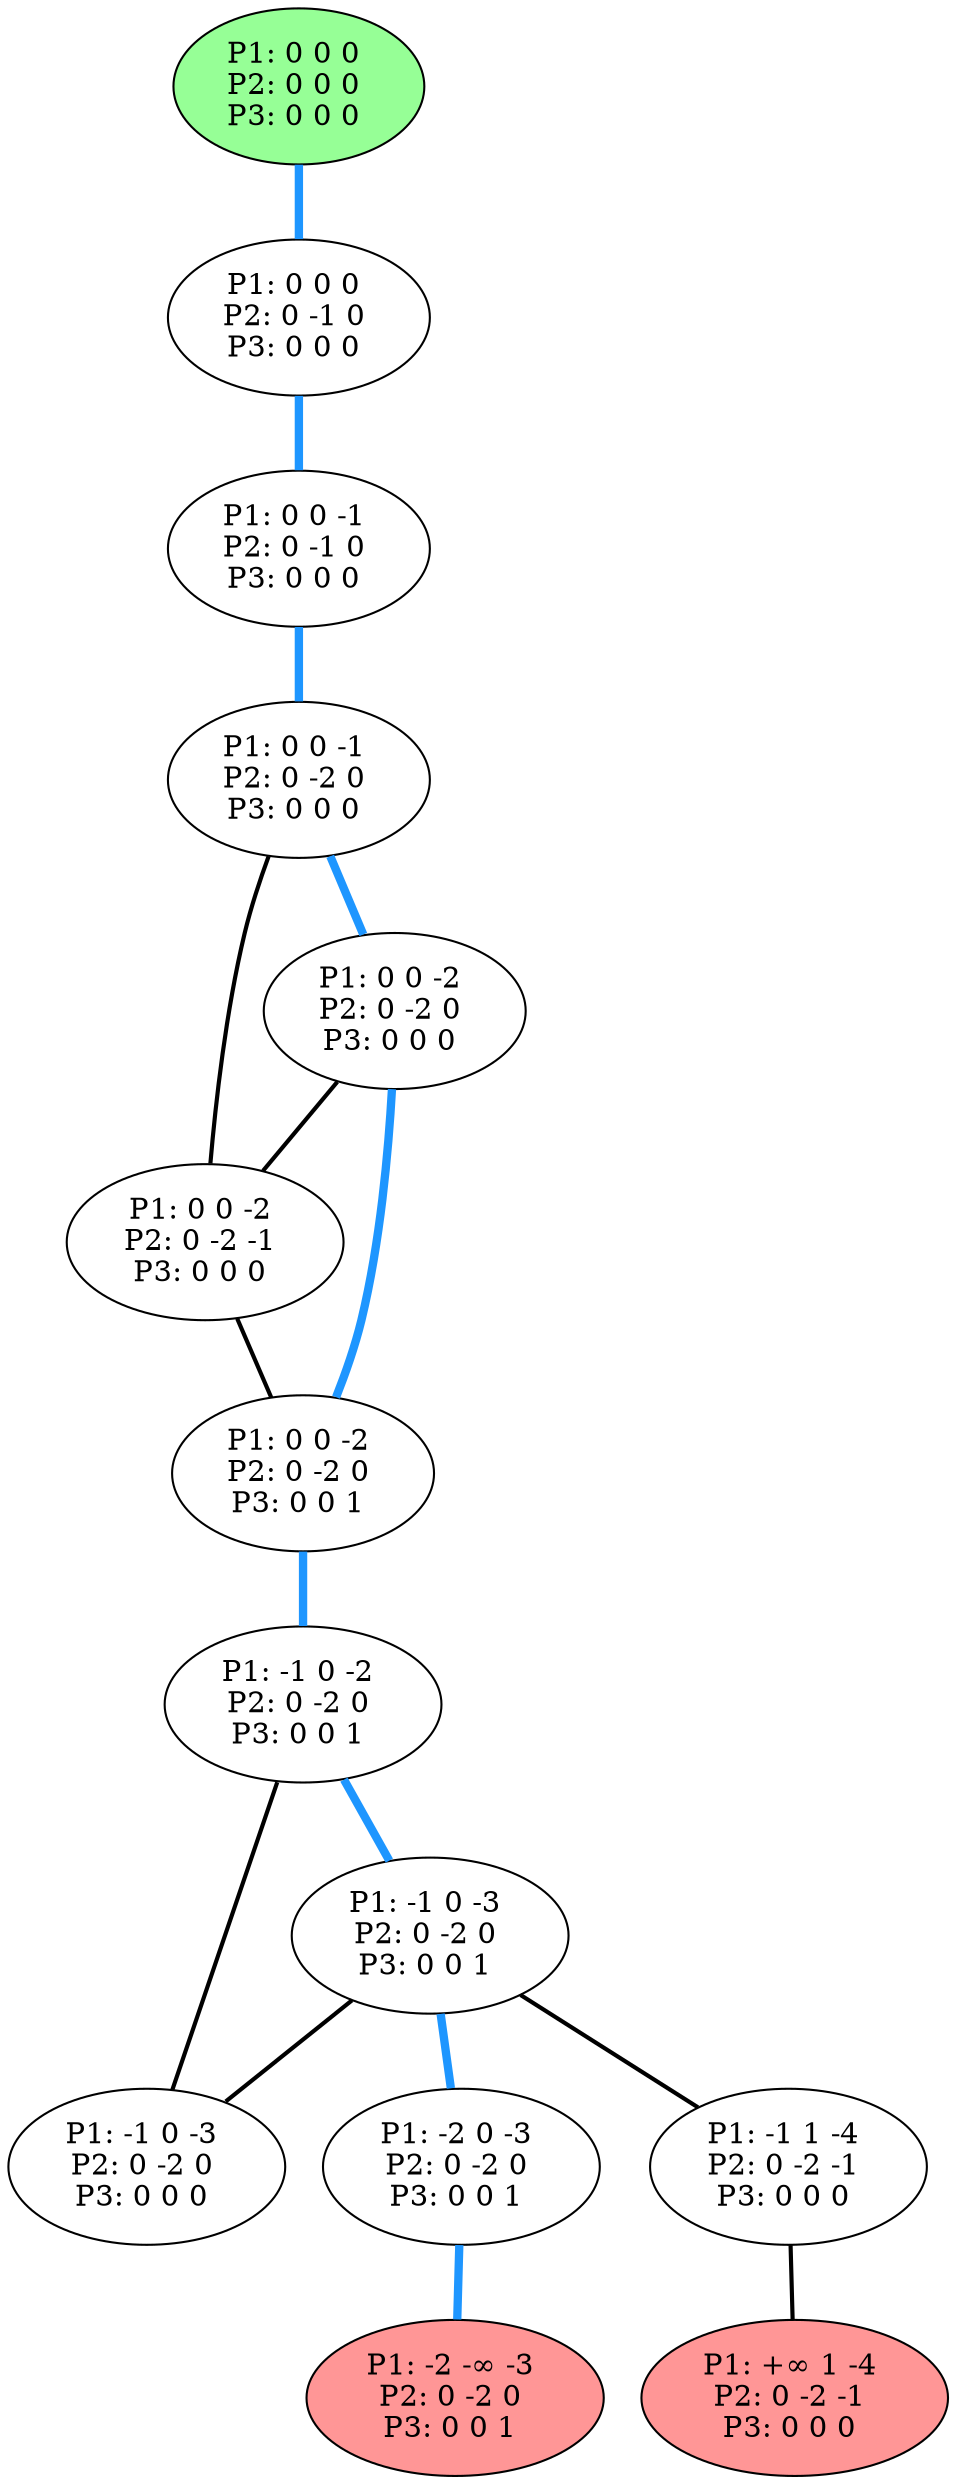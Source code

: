 graph G {
color = "black"
0 [label = "P1: 0 0 0 
P2: 0 0 0 
P3: 0 0 0 
",  style="filled", fillcolor = "#96FF96"];
1 [label = "P1: 0 0 0 
P2: 0 -1 0 
P3: 0 0 0 
"];
2 [label = "P1: 0 0 -1 
P2: 0 -1 0 
P3: 0 0 0 
"];
3 [label = "P1: 0 0 -1 
P2: 0 -2 0 
P3: 0 0 0 
"];
4 [label = "P1: 0 0 -2 
P2: 0 -2 0 
P3: 0 0 0 
"];
5 [label = "P1: 0 0 -2 
P2: 0 -2 -1 
P3: 0 0 0 
"];
6 [label = "P1: 0 0 -2 
P2: 0 -2 0 
P3: 0 0 1 
"];
7 [label = "P1: -1 0 -2 
P2: 0 -2 0 
P3: 0 0 1 
"];
8 [label = "P1: -1 0 -3 
P2: 0 -2 0 
P3: 0 0 1 
"];
9 [label = "P1: -1 0 -3 
P2: 0 -2 0 
P3: 0 0 0 
"];
10 [label = "P1: -2 0 -3 
P2: 0 -2 0 
P3: 0 0 1 
"];
1010 [label = "P1: -2 -∞ -3 
P2: 0 -2 0 
P3: 0 0 1 
",  style="filled", fillcolor = "#FF9696"];
11 [label = "P1: -1 1 -4 
P2: 0 -2 -1 
P3: 0 0 0 
"];
1111 [label = "P1: +∞ 1 -4 
P2: 0 -2 -1 
P3: 0 0 0 
",  style="filled", fillcolor = "#FF9696"];
edge [style=bold];
0 -- 1 [color="#1E96FF", penwidth=4.0];

1 -- 2 [color="#1E96FF", penwidth=4.0];

2 -- 3 [color="#1E96FF", penwidth=4.0];

3 -- 4 [color="#1E96FF", penwidth=4.0];
3 -- 5 [color=black];

4 -- 5 [color=black];
4 -- 6 [color="#1E96FF", penwidth=4.0];

5 -- 6 [color=black];

6 -- 7 [color="#1E96FF", penwidth=4.0];

7 -- 8 [color="#1E96FF", penwidth=4.0];
7 -- 9 [color=black];

8 -- 10 [color="#1E96FF", penwidth=4.0];
8 -- 11 [color=black];
8 -- 9 [color=black];



10 -- 1010 [color="#1E96FF", penwidth=4.0];

11 -- 1111 [color=black];
}
